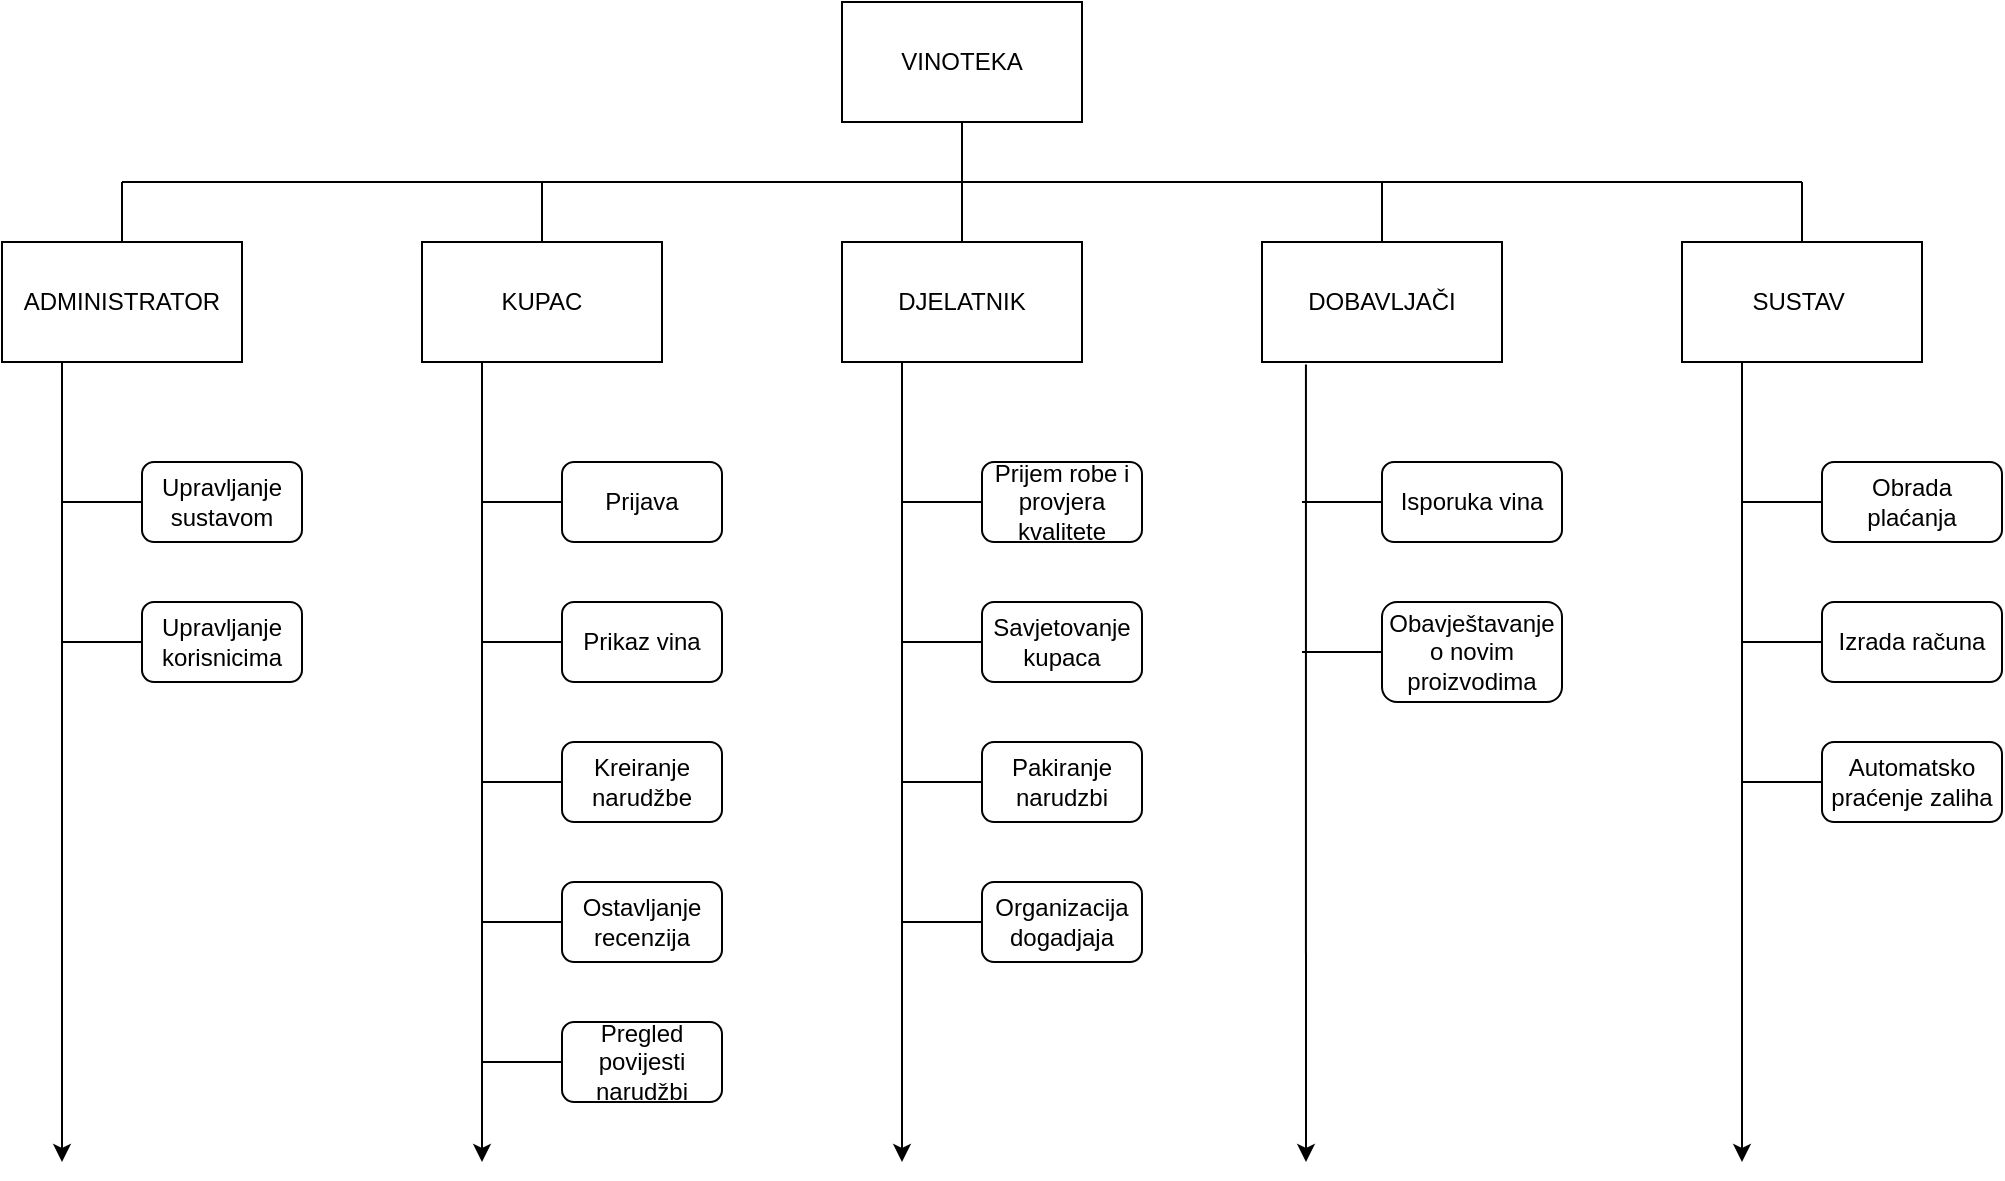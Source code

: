<mxfile version="27.1.3">
  <diagram name="Page-1" id="O-Fu_eKi5_vSskaCN8bb">
    <mxGraphModel dx="1226" dy="620" grid="1" gridSize="10" guides="1" tooltips="1" connect="1" arrows="1" fold="1" page="1" pageScale="1" pageWidth="827" pageHeight="1169" math="0" shadow="0">
      <root>
        <mxCell id="0" />
        <mxCell id="1" parent="0" />
        <mxCell id="xeMfOCjZ3thPev1sdegK-1" value="VINOTEKA" style="rounded=0;whiteSpace=wrap;html=1;" parent="1" vertex="1">
          <mxGeometry x="420" width="120" height="60" as="geometry" />
        </mxCell>
        <mxCell id="xeMfOCjZ3thPev1sdegK-2" value="DOBAVLJAČI" style="rounded=0;whiteSpace=wrap;html=1;" parent="1" vertex="1">
          <mxGeometry x="630" y="120" width="120" height="60" as="geometry" />
        </mxCell>
        <mxCell id="xeMfOCjZ3thPev1sdegK-3" value="DJELATNIK" style="rounded=0;whiteSpace=wrap;html=1;" parent="1" vertex="1">
          <mxGeometry x="420" y="120" width="120" height="60" as="geometry" />
        </mxCell>
        <mxCell id="xeMfOCjZ3thPev1sdegK-4" value="KUPAC" style="rounded=0;whiteSpace=wrap;html=1;" parent="1" vertex="1">
          <mxGeometry x="210" y="120" width="120" height="60" as="geometry" />
        </mxCell>
        <mxCell id="xeMfOCjZ3thPev1sdegK-5" value="ADMINISTRATOR" style="rounded=0;whiteSpace=wrap;html=1;" parent="1" vertex="1">
          <mxGeometry y="120" width="120" height="60" as="geometry" />
        </mxCell>
        <mxCell id="xeMfOCjZ3thPev1sdegK-6" value="SUSTAV&amp;nbsp;" style="rounded=0;whiteSpace=wrap;html=1;" parent="1" vertex="1">
          <mxGeometry x="840" y="120" width="120" height="60" as="geometry" />
        </mxCell>
        <mxCell id="xeMfOCjZ3thPev1sdegK-7" value="Izrada računa" style="rounded=1;whiteSpace=wrap;html=1;" parent="1" vertex="1">
          <mxGeometry x="910" y="300" width="90" height="40" as="geometry" />
        </mxCell>
        <mxCell id="xeMfOCjZ3thPev1sdegK-8" value="Obrada plaćanja" style="rounded=1;whiteSpace=wrap;html=1;" parent="1" vertex="1">
          <mxGeometry x="910" y="230" width="90" height="40" as="geometry" />
        </mxCell>
        <mxCell id="xeMfOCjZ3thPev1sdegK-9" value="Prikaz vina" style="rounded=1;whiteSpace=wrap;html=1;" parent="1" vertex="1">
          <mxGeometry x="280" y="300" width="80" height="40" as="geometry" />
        </mxCell>
        <mxCell id="xeMfOCjZ3thPev1sdegK-11" value="Prijava" style="rounded=1;whiteSpace=wrap;html=1;" parent="1" vertex="1">
          <mxGeometry x="280" y="230" width="80" height="40" as="geometry" />
        </mxCell>
        <mxCell id="xeMfOCjZ3thPev1sdegK-12" value="Isporuka vina" style="rounded=1;whiteSpace=wrap;html=1;" parent="1" vertex="1">
          <mxGeometry x="690" y="230" width="90" height="40" as="geometry" />
        </mxCell>
        <mxCell id="xeMfOCjZ3thPev1sdegK-13" value="Prijem robe i provjera kvalitete" style="rounded=1;whiteSpace=wrap;html=1;" parent="1" vertex="1">
          <mxGeometry x="490" y="230" width="80" height="40" as="geometry" />
        </mxCell>
        <mxCell id="xeMfOCjZ3thPev1sdegK-14" value="Pakiranje narudzbi" style="rounded=1;whiteSpace=wrap;html=1;" parent="1" vertex="1">
          <mxGeometry x="490" y="370" width="80" height="40" as="geometry" />
        </mxCell>
        <mxCell id="xeMfOCjZ3thPev1sdegK-15" value="Upravljanje sustavom" style="rounded=1;whiteSpace=wrap;html=1;" parent="1" vertex="1">
          <mxGeometry x="70" y="230" width="80" height="40" as="geometry" />
        </mxCell>
        <mxCell id="xeMfOCjZ3thPev1sdegK-16" value="Upravljanje korisnicima" style="rounded=1;whiteSpace=wrap;html=1;" parent="1" vertex="1">
          <mxGeometry x="70" y="300" width="80" height="40" as="geometry" />
        </mxCell>
        <mxCell id="xeMfOCjZ3thPev1sdegK-17" value="Kreiranje narudžbe" style="rounded=1;whiteSpace=wrap;html=1;" parent="1" vertex="1">
          <mxGeometry x="280" y="370" width="80" height="40" as="geometry" />
        </mxCell>
        <mxCell id="xeMfOCjZ3thPev1sdegK-18" value="Savjetovanje kupaca" style="rounded=1;whiteSpace=wrap;html=1;" parent="1" vertex="1">
          <mxGeometry x="490" y="300" width="80" height="40" as="geometry" />
        </mxCell>
        <mxCell id="xeMfOCjZ3thPev1sdegK-19" value="Organizacija dogadjaja" style="rounded=1;whiteSpace=wrap;html=1;" parent="1" vertex="1">
          <mxGeometry x="490" y="440" width="80" height="40" as="geometry" />
        </mxCell>
        <mxCell id="xeMfOCjZ3thPev1sdegK-20" value="Obavještavanje o novim proizvodima" style="rounded=1;whiteSpace=wrap;html=1;" parent="1" vertex="1">
          <mxGeometry x="690" y="300" width="90" height="50" as="geometry" />
        </mxCell>
        <mxCell id="xeMfOCjZ3thPev1sdegK-21" value="" style="endArrow=none;html=1;rounded=0;" parent="1" edge="1">
          <mxGeometry width="50" height="50" relative="1" as="geometry">
            <mxPoint x="60" y="90" as="sourcePoint" />
            <mxPoint x="900" y="90" as="targetPoint" />
          </mxGeometry>
        </mxCell>
        <mxCell id="xeMfOCjZ3thPev1sdegK-22" value="" style="endArrow=none;html=1;rounded=0;entryX=0.5;entryY=0;entryDx=0;entryDy=0;" parent="1" target="xeMfOCjZ3thPev1sdegK-5" edge="1">
          <mxGeometry width="50" height="50" relative="1" as="geometry">
            <mxPoint x="60" y="90" as="sourcePoint" />
            <mxPoint x="540" y="190" as="targetPoint" />
          </mxGeometry>
        </mxCell>
        <mxCell id="xeMfOCjZ3thPev1sdegK-23" value="" style="endArrow=none;html=1;rounded=0;exitX=0.5;exitY=0;exitDx=0;exitDy=0;" parent="1" source="xeMfOCjZ3thPev1sdegK-4" edge="1">
          <mxGeometry width="50" height="50" relative="1" as="geometry">
            <mxPoint x="490" y="240" as="sourcePoint" />
            <mxPoint x="270" y="90" as="targetPoint" />
          </mxGeometry>
        </mxCell>
        <mxCell id="xeMfOCjZ3thPev1sdegK-24" value="" style="endArrow=none;html=1;rounded=0;exitX=0.5;exitY=0;exitDx=0;exitDy=0;" parent="1" source="xeMfOCjZ3thPev1sdegK-3" edge="1">
          <mxGeometry width="50" height="50" relative="1" as="geometry">
            <mxPoint x="490" y="240" as="sourcePoint" />
            <mxPoint x="480" y="90" as="targetPoint" />
          </mxGeometry>
        </mxCell>
        <mxCell id="xeMfOCjZ3thPev1sdegK-25" value="" style="endArrow=none;html=1;rounded=0;exitX=0.5;exitY=0;exitDx=0;exitDy=0;" parent="1" source="xeMfOCjZ3thPev1sdegK-2" edge="1">
          <mxGeometry width="50" height="50" relative="1" as="geometry">
            <mxPoint x="490" y="240" as="sourcePoint" />
            <mxPoint x="690" y="90" as="targetPoint" />
          </mxGeometry>
        </mxCell>
        <mxCell id="xeMfOCjZ3thPev1sdegK-26" value="" style="endArrow=none;html=1;rounded=0;exitX=0.5;exitY=0;exitDx=0;exitDy=0;" parent="1" source="xeMfOCjZ3thPev1sdegK-6" edge="1">
          <mxGeometry width="50" height="50" relative="1" as="geometry">
            <mxPoint x="490" y="240" as="sourcePoint" />
            <mxPoint x="900" y="90" as="targetPoint" />
          </mxGeometry>
        </mxCell>
        <mxCell id="xeMfOCjZ3thPev1sdegK-27" value="" style="endArrow=classic;html=1;rounded=0;exitX=0.25;exitY=1;exitDx=0;exitDy=0;" parent="1" source="xeMfOCjZ3thPev1sdegK-5" edge="1">
          <mxGeometry width="50" height="50" relative="1" as="geometry">
            <mxPoint x="490" y="240" as="sourcePoint" />
            <mxPoint x="30" y="580" as="targetPoint" />
          </mxGeometry>
        </mxCell>
        <mxCell id="xeMfOCjZ3thPev1sdegK-28" value="" style="endArrow=classic;html=1;rounded=0;exitX=0.25;exitY=1;exitDx=0;exitDy=0;" parent="1" source="xeMfOCjZ3thPev1sdegK-4" edge="1">
          <mxGeometry width="50" height="50" relative="1" as="geometry">
            <mxPoint x="490" y="440" as="sourcePoint" />
            <mxPoint x="240" y="580" as="targetPoint" />
            <Array as="points">
              <mxPoint x="240" y="340" />
            </Array>
          </mxGeometry>
        </mxCell>
        <mxCell id="xeMfOCjZ3thPev1sdegK-29" value="" style="endArrow=classic;html=1;rounded=0;exitX=0.25;exitY=1;exitDx=0;exitDy=0;" parent="1" source="xeMfOCjZ3thPev1sdegK-3" edge="1">
          <mxGeometry width="50" height="50" relative="1" as="geometry">
            <mxPoint x="490" y="370" as="sourcePoint" />
            <mxPoint x="450" y="580" as="targetPoint" />
          </mxGeometry>
        </mxCell>
        <mxCell id="xeMfOCjZ3thPev1sdegK-30" value="" style="endArrow=classic;html=1;rounded=0;exitX=0.183;exitY=1.02;exitDx=0;exitDy=0;exitPerimeter=0;" parent="1" source="xeMfOCjZ3thPev1sdegK-2" edge="1">
          <mxGeometry width="50" height="50" relative="1" as="geometry">
            <mxPoint x="490" y="370" as="sourcePoint" />
            <mxPoint x="652" y="580" as="targetPoint" />
          </mxGeometry>
        </mxCell>
        <mxCell id="xeMfOCjZ3thPev1sdegK-31" value="" style="endArrow=classic;html=1;rounded=0;exitX=0.25;exitY=1;exitDx=0;exitDy=0;" parent="1" source="xeMfOCjZ3thPev1sdegK-6" edge="1">
          <mxGeometry width="50" height="50" relative="1" as="geometry">
            <mxPoint x="490" y="370" as="sourcePoint" />
            <mxPoint x="870" y="580" as="targetPoint" />
          </mxGeometry>
        </mxCell>
        <mxCell id="xeMfOCjZ3thPev1sdegK-32" value="" style="endArrow=none;html=1;rounded=0;exitX=0;exitY=0.5;exitDx=0;exitDy=0;" parent="1" source="xeMfOCjZ3thPev1sdegK-15" edge="1">
          <mxGeometry width="50" height="50" relative="1" as="geometry">
            <mxPoint x="490" y="330" as="sourcePoint" />
            <mxPoint x="30" y="250" as="targetPoint" />
          </mxGeometry>
        </mxCell>
        <mxCell id="xeMfOCjZ3thPev1sdegK-33" value="" style="endArrow=none;html=1;rounded=0;exitX=0;exitY=0.5;exitDx=0;exitDy=0;" parent="1" source="xeMfOCjZ3thPev1sdegK-16" edge="1">
          <mxGeometry width="50" height="50" relative="1" as="geometry">
            <mxPoint x="490" y="330" as="sourcePoint" />
            <mxPoint x="30" y="320" as="targetPoint" />
          </mxGeometry>
        </mxCell>
        <mxCell id="xeMfOCjZ3thPev1sdegK-34" value="" style="endArrow=none;html=1;rounded=0;exitX=0;exitY=0.5;exitDx=0;exitDy=0;" parent="1" source="xeMfOCjZ3thPev1sdegK-11" edge="1">
          <mxGeometry width="50" height="50" relative="1" as="geometry">
            <mxPoint x="490" y="330" as="sourcePoint" />
            <mxPoint x="240" y="250" as="targetPoint" />
          </mxGeometry>
        </mxCell>
        <mxCell id="xeMfOCjZ3thPev1sdegK-35" value="" style="endArrow=none;html=1;rounded=0;exitX=0;exitY=0.5;exitDx=0;exitDy=0;" parent="1" source="xeMfOCjZ3thPev1sdegK-9" edge="1">
          <mxGeometry width="50" height="50" relative="1" as="geometry">
            <mxPoint x="490" y="330" as="sourcePoint" />
            <mxPoint x="240" y="320" as="targetPoint" />
          </mxGeometry>
        </mxCell>
        <mxCell id="xeMfOCjZ3thPev1sdegK-36" value="" style="endArrow=none;html=1;rounded=0;exitX=0;exitY=0.5;exitDx=0;exitDy=0;" parent="1" source="xeMfOCjZ3thPev1sdegK-17" edge="1">
          <mxGeometry width="50" height="50" relative="1" as="geometry">
            <mxPoint x="490" y="330" as="sourcePoint" />
            <mxPoint x="240" y="390" as="targetPoint" />
          </mxGeometry>
        </mxCell>
        <mxCell id="xeMfOCjZ3thPev1sdegK-38" value="" style="endArrow=none;html=1;rounded=0;exitX=0;exitY=0.5;exitDx=0;exitDy=0;" parent="1" source="xeMfOCjZ3thPev1sdegK-13" edge="1">
          <mxGeometry width="50" height="50" relative="1" as="geometry">
            <mxPoint x="490" y="330" as="sourcePoint" />
            <mxPoint x="450" y="250" as="targetPoint" />
          </mxGeometry>
        </mxCell>
        <mxCell id="xeMfOCjZ3thPev1sdegK-39" value="" style="endArrow=none;html=1;rounded=0;exitX=0;exitY=0.5;exitDx=0;exitDy=0;" parent="1" source="xeMfOCjZ3thPev1sdegK-18" edge="1">
          <mxGeometry width="50" height="50" relative="1" as="geometry">
            <mxPoint x="490" y="330" as="sourcePoint" />
            <mxPoint x="450" y="320" as="targetPoint" />
          </mxGeometry>
        </mxCell>
        <mxCell id="xeMfOCjZ3thPev1sdegK-40" value="" style="endArrow=none;html=1;rounded=0;exitX=0;exitY=0.5;exitDx=0;exitDy=0;" parent="1" source="xeMfOCjZ3thPev1sdegK-14" edge="1">
          <mxGeometry width="50" height="50" relative="1" as="geometry">
            <mxPoint x="490" y="330" as="sourcePoint" />
            <mxPoint x="450" y="390" as="targetPoint" />
          </mxGeometry>
        </mxCell>
        <mxCell id="xeMfOCjZ3thPev1sdegK-41" value="" style="endArrow=none;html=1;rounded=0;exitX=0;exitY=0.5;exitDx=0;exitDy=0;" parent="1" source="xeMfOCjZ3thPev1sdegK-19" edge="1">
          <mxGeometry width="50" height="50" relative="1" as="geometry">
            <mxPoint x="490" y="330" as="sourcePoint" />
            <mxPoint x="450" y="460" as="targetPoint" />
          </mxGeometry>
        </mxCell>
        <mxCell id="xeMfOCjZ3thPev1sdegK-42" value="" style="endArrow=none;html=1;rounded=0;exitX=0;exitY=0.5;exitDx=0;exitDy=0;" parent="1" source="xeMfOCjZ3thPev1sdegK-12" edge="1">
          <mxGeometry width="50" height="50" relative="1" as="geometry">
            <mxPoint x="490" y="330" as="sourcePoint" />
            <mxPoint x="650" y="250" as="targetPoint" />
          </mxGeometry>
        </mxCell>
        <mxCell id="xeMfOCjZ3thPev1sdegK-43" value="" style="endArrow=none;html=1;rounded=0;exitX=0;exitY=0.5;exitDx=0;exitDy=0;" parent="1" source="xeMfOCjZ3thPev1sdegK-20" edge="1">
          <mxGeometry width="50" height="50" relative="1" as="geometry">
            <mxPoint x="490" y="330" as="sourcePoint" />
            <mxPoint x="650" y="325" as="targetPoint" />
          </mxGeometry>
        </mxCell>
        <mxCell id="xeMfOCjZ3thPev1sdegK-44" value="" style="endArrow=none;html=1;rounded=0;exitX=0;exitY=0.5;exitDx=0;exitDy=0;" parent="1" source="xeMfOCjZ3thPev1sdegK-8" edge="1">
          <mxGeometry width="50" height="50" relative="1" as="geometry">
            <mxPoint x="490" y="330" as="sourcePoint" />
            <mxPoint x="870" y="250" as="targetPoint" />
          </mxGeometry>
        </mxCell>
        <mxCell id="xeMfOCjZ3thPev1sdegK-45" value="" style="endArrow=none;html=1;rounded=0;exitX=0;exitY=0.5;exitDx=0;exitDy=0;" parent="1" source="xeMfOCjZ3thPev1sdegK-7" edge="1">
          <mxGeometry width="50" height="50" relative="1" as="geometry">
            <mxPoint x="490" y="330" as="sourcePoint" />
            <mxPoint x="870" y="320" as="targetPoint" />
          </mxGeometry>
        </mxCell>
        <mxCell id="xeMfOCjZ3thPev1sdegK-57" value="" style="endArrow=none;html=1;rounded=0;exitX=0.5;exitY=1;exitDx=0;exitDy=0;" parent="1" source="xeMfOCjZ3thPev1sdegK-1" edge="1">
          <mxGeometry width="50" height="50" relative="1" as="geometry">
            <mxPoint x="630" y="380" as="sourcePoint" />
            <mxPoint x="480" y="90" as="targetPoint" />
          </mxGeometry>
        </mxCell>
        <mxCell id="xeMfOCjZ3thPev1sdegK-59" value="Ostavljanje recenzija" style="rounded=1;whiteSpace=wrap;html=1;" parent="1" vertex="1">
          <mxGeometry x="280" y="440" width="80" height="40" as="geometry" />
        </mxCell>
        <mxCell id="xeMfOCjZ3thPev1sdegK-60" value="" style="endArrow=none;html=1;rounded=0;exitX=0;exitY=0.5;exitDx=0;exitDy=0;" parent="1" source="xeMfOCjZ3thPev1sdegK-59" edge="1">
          <mxGeometry width="50" height="50" relative="1" as="geometry">
            <mxPoint x="580" y="300" as="sourcePoint" />
            <mxPoint x="240" y="460" as="targetPoint" />
          </mxGeometry>
        </mxCell>
        <mxCell id="GYZOIy5WhI82pPWOeqgw-1" value="Automatsko praćenje zaliha" style="rounded=1;whiteSpace=wrap;html=1;" vertex="1" parent="1">
          <mxGeometry x="910" y="370" width="90" height="40" as="geometry" />
        </mxCell>
        <mxCell id="GYZOIy5WhI82pPWOeqgw-2" value="" style="endArrow=none;html=1;rounded=0;exitX=0;exitY=0.5;exitDx=0;exitDy=0;" edge="1" parent="1" source="GYZOIy5WhI82pPWOeqgw-1">
          <mxGeometry width="50" height="50" relative="1" as="geometry">
            <mxPoint x="500" y="300" as="sourcePoint" />
            <mxPoint x="870" y="390" as="targetPoint" />
          </mxGeometry>
        </mxCell>
        <mxCell id="GYZOIy5WhI82pPWOeqgw-3" value="Pregled povijesti narudžbi" style="rounded=1;whiteSpace=wrap;html=1;" vertex="1" parent="1">
          <mxGeometry x="280" y="510" width="80" height="40" as="geometry" />
        </mxCell>
        <mxCell id="GYZOIy5WhI82pPWOeqgw-4" value="" style="endArrow=none;html=1;rounded=0;exitX=0;exitY=0.5;exitDx=0;exitDy=0;" edge="1" parent="1" source="GYZOIy5WhI82pPWOeqgw-3">
          <mxGeometry width="50" height="50" relative="1" as="geometry">
            <mxPoint x="500" y="300" as="sourcePoint" />
            <mxPoint x="240" y="530" as="targetPoint" />
          </mxGeometry>
        </mxCell>
      </root>
    </mxGraphModel>
  </diagram>
</mxfile>
